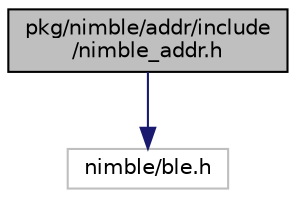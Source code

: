 digraph "pkg/nimble/addr/include/nimble_addr.h"
{
 // LATEX_PDF_SIZE
  edge [fontname="Helvetica",fontsize="10",labelfontname="Helvetica",labelfontsize="10"];
  node [fontname="Helvetica",fontsize="10",shape=record];
  Node1 [label="pkg/nimble/addr/include\l/nimble_addr.h",height=0.2,width=0.4,color="black", fillcolor="grey75", style="filled", fontcolor="black",tooltip="Interface for NimBLE specific address helper functions."];
  Node1 -> Node2 [color="midnightblue",fontsize="10",style="solid",fontname="Helvetica"];
  Node2 [label="nimble/ble.h",height=0.2,width=0.4,color="grey75", fillcolor="white", style="filled",tooltip=" "];
}
